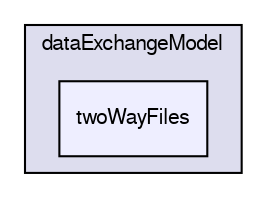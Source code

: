 digraph "/home/cgoniva/CFDEM/CFDEM-x.x-2.1.x/CFDEMcoupling-PUBLIC/src/lagrangian/cfdemParticle/subModels/dataExchangeModel/twoWayFiles" {
  compound=true
  node [ fontsize="10", fontname="FreeSans"];
  edge [ labelfontsize="10", labelfontname="FreeSans"];
  subgraph clusterdir_6088fb60336f5ae13c9242ffda1677a9 {
    graph [ bgcolor="#ddddee", pencolor="black", label="dataExchangeModel" fontname="FreeSans", fontsize="10", URL="dir_6088fb60336f5ae13c9242ffda1677a9.html"]
  dir_03c543e80e8cc6bf541ab801a3b5b2a5 [shape=box, label="twoWayFiles", style="filled", fillcolor="#eeeeff", pencolor="black", URL="dir_03c543e80e8cc6bf541ab801a3b5b2a5.html"];
  }
}

